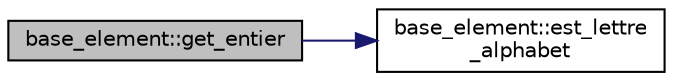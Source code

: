 digraph "base_element::get_entier"
{
  edge [fontname="Helvetica",fontsize="10",labelfontname="Helvetica",labelfontsize="10"];
  node [fontname="Helvetica",fontsize="10",shape=record];
  rankdir="LR";
  Node17 [label="base_element::get_entier",height=0.2,width=0.4,color="black", fillcolor="grey75", style="filled", fontcolor="black"];
  Node17 -> Node18 [color="midnightblue",fontsize="10",style="solid",fontname="Helvetica"];
  Node18 [label="base_element::est_lettre\l_alphabet",height=0.2,width=0.4,color="black", fillcolor="white", style="filled",URL="$classbase__element.html#a832b56b67d4f09fdf7f9971c5dbfe135",tooltip="Teste si l&#39;élément est une lettre de l&#39;alphabet. "];
}
